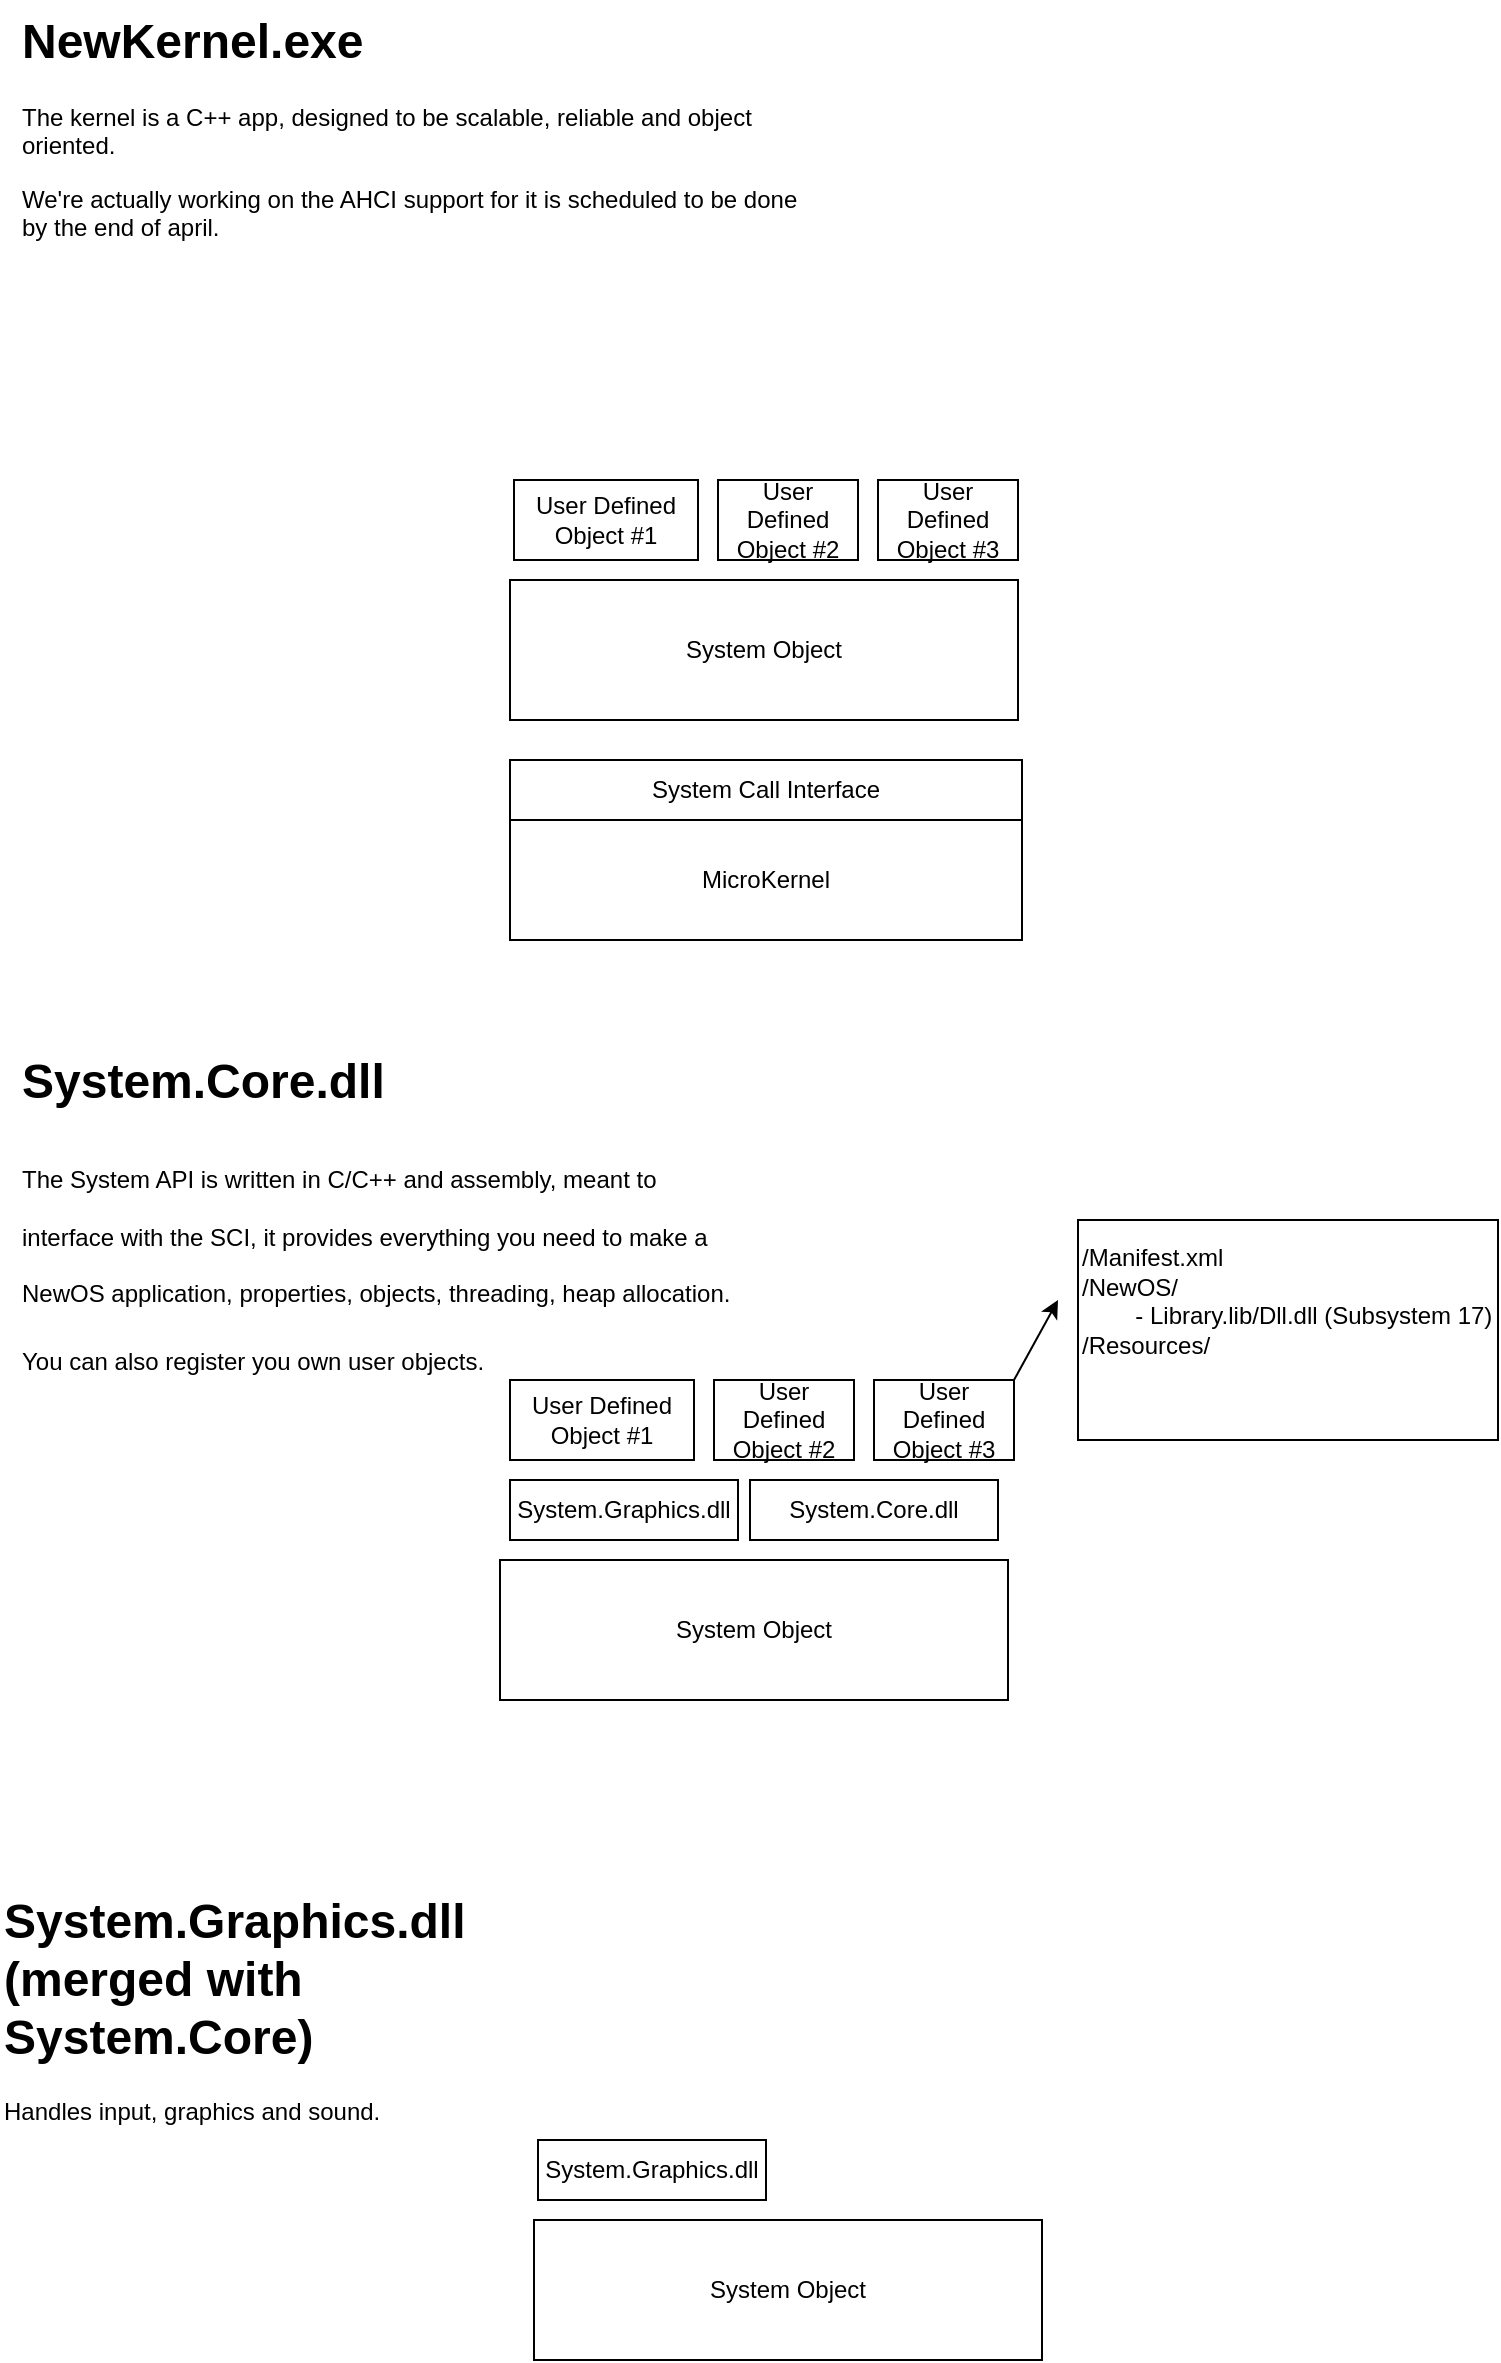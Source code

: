 <mxfile version="24.0.7" type="gitlab">
  <diagram name="Page-1" id="mxOE_IV8GVOi3fDmlM2_">
    <mxGraphModel dx="1002" dy="569" grid="1" gridSize="10" guides="1" tooltips="1" connect="1" arrows="1" fold="1" page="1" pageScale="1" pageWidth="827" pageHeight="1169" math="0" shadow="0">
      <root>
        <mxCell id="0" />
        <mxCell id="1" parent="0" />
        <mxCell id="dpAw-ApGermXuwIBdtFA-1" value="&lt;h1 style=&quot;margin-top: 0px;&quot;&gt;NewKernel.exe&lt;/h1&gt;&lt;p&gt;The kernel is a C++ app, designed to be scalable, reliable and object oriented.&lt;/p&gt;&lt;p&gt;We&#39;re actually working on the AHCI support for it is scheduled to be done by the end of april.&lt;/p&gt;" style="text;html=1;whiteSpace=wrap;overflow=hidden;rounded=0;" parent="1" vertex="1">
          <mxGeometry x="40" y="40" width="400" height="120" as="geometry" />
        </mxCell>
        <mxCell id="dpAw-ApGermXuwIBdtFA-2" value="MicroKernel" style="rounded=0;whiteSpace=wrap;html=1;" parent="1" vertex="1">
          <mxGeometry x="286" y="450" width="256" height="60" as="geometry" />
        </mxCell>
        <mxCell id="dpAw-ApGermXuwIBdtFA-3" value="System Call Interface" style="rounded=0;whiteSpace=wrap;html=1;" parent="1" vertex="1">
          <mxGeometry x="286" y="420" width="256" height="30" as="geometry" />
        </mxCell>
        <mxCell id="dpAw-ApGermXuwIBdtFA-4" value="System Object" style="rounded=0;whiteSpace=wrap;html=1;" parent="1" vertex="1">
          <mxGeometry x="286" y="330" width="254" height="70" as="geometry" />
        </mxCell>
        <mxCell id="dpAw-ApGermXuwIBdtFA-5" value="User Defined Object #1" style="rounded=0;whiteSpace=wrap;html=1;" parent="1" vertex="1">
          <mxGeometry x="288" y="280" width="92" height="40" as="geometry" />
        </mxCell>
        <mxCell id="dpAw-ApGermXuwIBdtFA-6" value="User Defined Object #2" style="rounded=0;whiteSpace=wrap;html=1;" parent="1" vertex="1">
          <mxGeometry x="390" y="280" width="70" height="40" as="geometry" />
        </mxCell>
        <mxCell id="dpAw-ApGermXuwIBdtFA-7" value="User Defined Object #3" style="rounded=0;whiteSpace=wrap;html=1;" parent="1" vertex="1">
          <mxGeometry x="470" y="280" width="70" height="40" as="geometry" />
        </mxCell>
        <mxCell id="NTNQYUPq4CuizRvDkpOI-1" value="&lt;h1 style=&quot;margin-top: 0px;&quot;&gt;&lt;span style=&quot;background-color: initial;&quot;&gt;System.Core.dll&lt;/span&gt;&lt;/h1&gt;&lt;h1 style=&quot;margin-top: 0px;&quot;&gt;&lt;span style=&quot;background-color: initial; font-size: 12px; font-weight: normal;&quot;&gt;The System API is written in C/C++ and assembly, meant to interface with the SCI, it provides everything you need to make a NewOS application, properties, objects, threading, heap allocation.&lt;/span&gt;&lt;br&gt;&lt;/h1&gt;&lt;div&gt;&lt;span style=&quot;background-color: initial; font-size: 12px; font-weight: normal;&quot;&gt;You can also register you own user objects.&lt;/span&gt;&lt;/div&gt;" style="text;html=1;whiteSpace=wrap;overflow=hidden;rounded=0;" parent="1" vertex="1">
          <mxGeometry x="40" y="560" width="360" height="190" as="geometry" />
        </mxCell>
        <mxCell id="NTNQYUPq4CuizRvDkpOI-2" value="System Object" style="rounded=0;whiteSpace=wrap;html=1;" parent="1" vertex="1">
          <mxGeometry x="281" y="820" width="254" height="70" as="geometry" />
        </mxCell>
        <mxCell id="NTNQYUPq4CuizRvDkpOI-3" value="User Defined Object #1" style="rounded=0;whiteSpace=wrap;html=1;" parent="1" vertex="1">
          <mxGeometry x="286" y="730" width="92" height="40" as="geometry" />
        </mxCell>
        <mxCell id="NTNQYUPq4CuizRvDkpOI-4" value="User Defined Object #2" style="rounded=0;whiteSpace=wrap;html=1;" parent="1" vertex="1">
          <mxGeometry x="388" y="730" width="70" height="40" as="geometry" />
        </mxCell>
        <mxCell id="NTNQYUPq4CuizRvDkpOI-5" value="User Defined Object #3" style="rounded=0;whiteSpace=wrap;html=1;" parent="1" vertex="1">
          <mxGeometry x="468" y="730" width="70" height="40" as="geometry" />
        </mxCell>
        <mxCell id="NTNQYUPq4CuizRvDkpOI-6" value="" style="endArrow=classic;html=1;rounded=0;exitX=1;exitY=0;exitDx=0;exitDy=0;" parent="1" source="NTNQYUPq4CuizRvDkpOI-5" edge="1">
          <mxGeometry width="50" height="50" relative="1" as="geometry">
            <mxPoint x="390" y="770" as="sourcePoint" />
            <mxPoint x="560" y="690" as="targetPoint" />
          </mxGeometry>
        </mxCell>
        <mxCell id="NTNQYUPq4CuizRvDkpOI-7" value="/Manifest.xml&lt;div&gt;/NewOS/&lt;/div&gt;&lt;div&gt;&lt;span style=&quot;white-space: pre;&quot;&gt;&#x9;&lt;/span&gt;- Library.lib/Dll.dll (Subsystem 17)&lt;/div&gt;&lt;div&gt;/Resources/&lt;/div&gt;&lt;div&gt;&lt;br&gt;&lt;/div&gt;&lt;div&gt;&lt;br&gt;&lt;/div&gt;" style="rounded=0;whiteSpace=wrap;html=1;align=left;" parent="1" vertex="1">
          <mxGeometry x="570" y="650" width="210" height="110" as="geometry" />
        </mxCell>
        <mxCell id="vm68-OaV5PJmx3jSNiIi-1" value="&lt;h1 style=&quot;margin-top: 0px;&quot;&gt;System.Graphics.dll (merged with System.Core)&lt;/h1&gt;&lt;p&gt;Handles input, graphics and sound.&lt;/p&gt;&lt;p&gt;Uses the ODF format to display graphics and sound is handled by XIFF.&lt;/p&gt;" style="text;html=1;whiteSpace=wrap;overflow=hidden;rounded=0;" vertex="1" parent="1">
          <mxGeometry x="31" y="980" width="250" height="120" as="geometry" />
        </mxCell>
        <mxCell id="vm68-OaV5PJmx3jSNiIi-3" value="System.Graphics.dll" style="rounded=0;whiteSpace=wrap;html=1;" vertex="1" parent="1">
          <mxGeometry x="286" y="780" width="114" height="30" as="geometry" />
        </mxCell>
        <mxCell id="vm68-OaV5PJmx3jSNiIi-4" value="System Object" style="rounded=0;whiteSpace=wrap;html=1;" vertex="1" parent="1">
          <mxGeometry x="298" y="1150" width="254" height="70" as="geometry" />
        </mxCell>
        <mxCell id="vm68-OaV5PJmx3jSNiIi-5" value="System.Graphics.dll" style="rounded=0;whiteSpace=wrap;html=1;" vertex="1" parent="1">
          <mxGeometry x="300" y="1110" width="114" height="30" as="geometry" />
        </mxCell>
        <mxCell id="vm68-OaV5PJmx3jSNiIi-6" value="System.Core.dll" style="rounded=0;whiteSpace=wrap;html=1;" vertex="1" parent="1">
          <mxGeometry x="406" y="780" width="124" height="30" as="geometry" />
        </mxCell>
      </root>
    </mxGraphModel>
  </diagram>
</mxfile>
